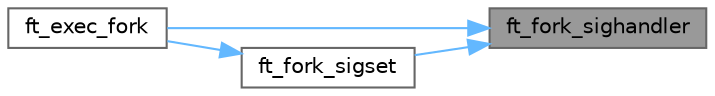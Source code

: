 digraph "ft_fork_sighandler"
{
 // LATEX_PDF_SIZE
  bgcolor="transparent";
  edge [fontname=Helvetica,fontsize=10,labelfontname=Helvetica,labelfontsize=10];
  node [fontname=Helvetica,fontsize=10,shape=box,height=0.2,width=0.4];
  rankdir="RL";
  Node1 [id="Node000001",label="ft_fork_sighandler",height=0.2,width=0.4,color="gray40", fillcolor="grey60", style="filled", fontcolor="black",tooltip="Fork signal handler."];
  Node1 -> Node2 [id="edge1_Node000001_Node000002",dir="back",color="steelblue1",style="solid",tooltip=" "];
  Node2 [id="Node000002",label="ft_exec_fork",height=0.2,width=0.4,color="grey40", fillcolor="white", style="filled",URL="$group__exec__one.html#ga9797cac6e9d497bc2e0069ec08f57617",tooltip=" "];
  Node1 -> Node3 [id="edge2_Node000001_Node000003",dir="back",color="steelblue1",style="solid",tooltip=" "];
  Node3 [id="Node000003",label="ft_fork_sigset",height=0.2,width=0.4,color="grey40", fillcolor="white", style="filled",URL="$group__signal.html#ga353c130513c234bbd95872000c35ceb0",tooltip="Fork signal setter."];
  Node3 -> Node2 [id="edge3_Node000003_Node000002",dir="back",color="steelblue1",style="solid",tooltip=" "];
}
